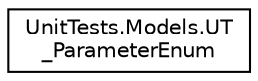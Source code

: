 digraph "Graphical Class Hierarchy"
{
 // LATEX_PDF_SIZE
  edge [fontname="Helvetica",fontsize="10",labelfontname="Helvetica",labelfontsize="10"];
  node [fontname="Helvetica",fontsize="10",shape=record];
  rankdir="LR";
  Node0 [label="UnitTests.Models.UT\l_ParameterEnum",height=0.2,width=0.4,color="black", fillcolor="white", style="filled",URL="$class_unit_tests_1_1_models_1_1_u_t___parameter_enum.html",tooltip=" "];
}
